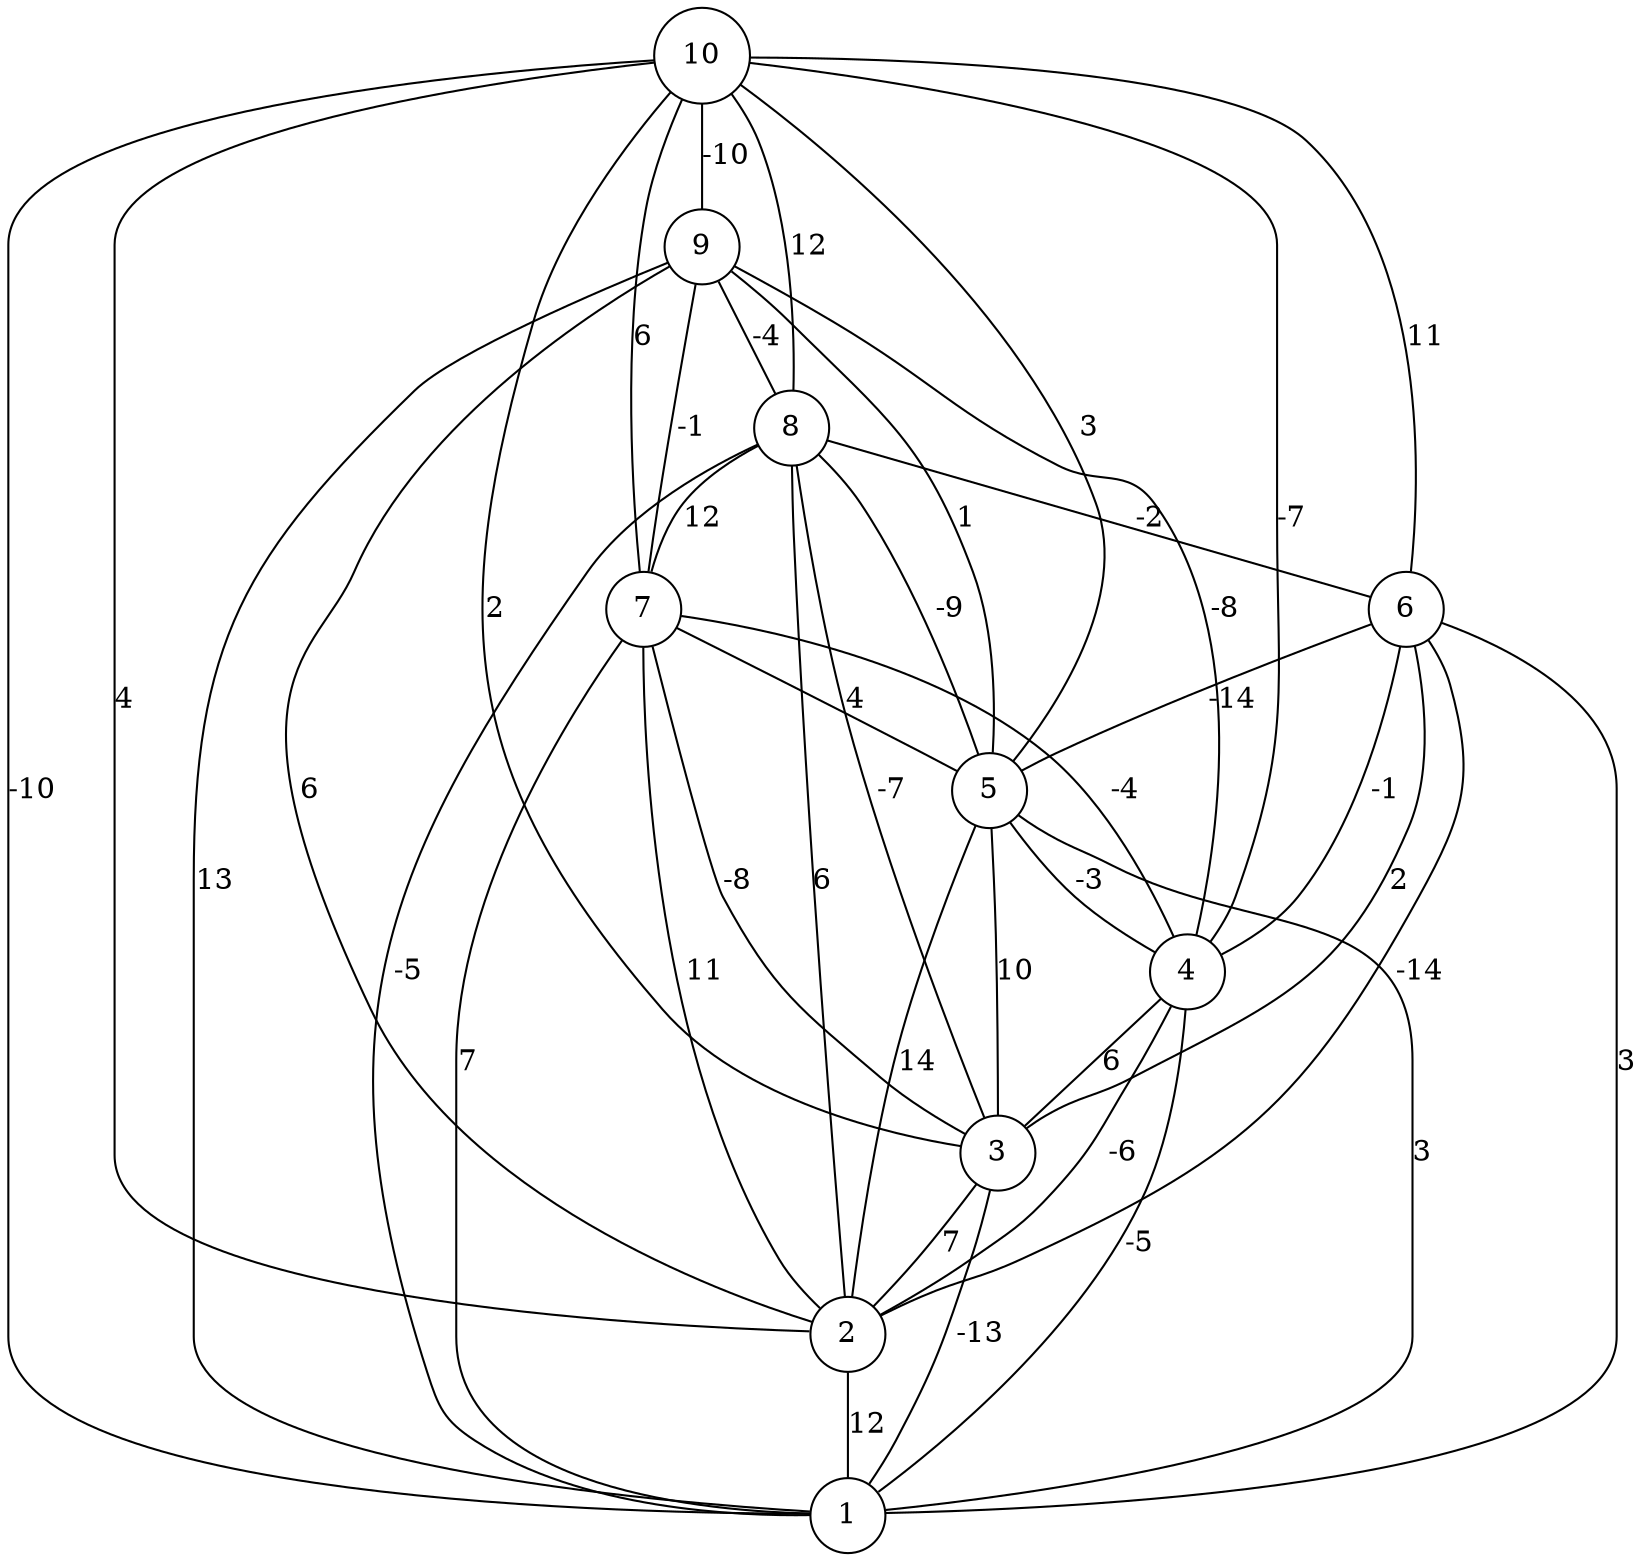 graph { 
	 fontname="Helvetica,Arial,sans-serif" 
	 node [shape = circle]; 
	 10 -- 1 [label = "-10"];
	 10 -- 2 [label = "4"];
	 10 -- 3 [label = "2"];
	 10 -- 4 [label = "-7"];
	 10 -- 5 [label = "3"];
	 10 -- 6 [label = "11"];
	 10 -- 7 [label = "6"];
	 10 -- 8 [label = "12"];
	 10 -- 9 [label = "-10"];
	 9 -- 1 [label = "13"];
	 9 -- 2 [label = "6"];
	 9 -- 4 [label = "-8"];
	 9 -- 5 [label = "1"];
	 9 -- 7 [label = "-1"];
	 9 -- 8 [label = "-4"];
	 8 -- 1 [label = "-5"];
	 8 -- 2 [label = "6"];
	 8 -- 3 [label = "-7"];
	 8 -- 5 [label = "-9"];
	 8 -- 6 [label = "-2"];
	 8 -- 7 [label = "12"];
	 7 -- 1 [label = "7"];
	 7 -- 2 [label = "11"];
	 7 -- 3 [label = "-8"];
	 7 -- 4 [label = "-4"];
	 7 -- 5 [label = "4"];
	 6 -- 1 [label = "3"];
	 6 -- 2 [label = "-14"];
	 6 -- 3 [label = "2"];
	 6 -- 4 [label = "-1"];
	 6 -- 5 [label = "-14"];
	 5 -- 1 [label = "3"];
	 5 -- 2 [label = "14"];
	 5 -- 3 [label = "10"];
	 5 -- 4 [label = "-3"];
	 4 -- 1 [label = "-5"];
	 4 -- 2 [label = "-6"];
	 4 -- 3 [label = "6"];
	 3 -- 1 [label = "-13"];
	 3 -- 2 [label = "7"];
	 2 -- 1 [label = "12"];
	 1;
	 2;
	 3;
	 4;
	 5;
	 6;
	 7;
	 8;
	 9;
	 10;
}
